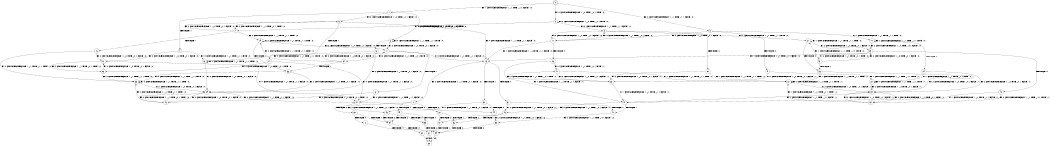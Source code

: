 digraph BCG {
size = "7, 10.5";
center = TRUE;
node [shape = circle];
0 [peripheries = 2];
0 -> 1 [label = "EX !1 !ATOMIC_EXCH_BRANCH (1, +1, TRUE, +1, 1, FALSE) !:0:"];
0 -> 2 [label = "EX !2 !ATOMIC_EXCH_BRANCH (1, +0, TRUE, +0, 1, TRUE) !:0:"];
0 -> 3 [label = "EX !0 !ATOMIC_EXCH_BRANCH (1, +1, TRUE, +1, 1, FALSE) !:0:"];
1 -> 4 [label = "TERMINATE !1"];
1 -> 5 [label = "EX !2 !ATOMIC_EXCH_BRANCH (1, +0, TRUE, +0, 1, FALSE) !:0:"];
1 -> 6 [label = "EX !0 !ATOMIC_EXCH_BRANCH (1, +1, TRUE, +1, 1, TRUE) !:0:"];
2 -> 7 [label = "EX !1 !ATOMIC_EXCH_BRANCH (1, +1, TRUE, +1, 1, FALSE) !:0:"];
2 -> 8 [label = "EX !0 !ATOMIC_EXCH_BRANCH (1, +1, TRUE, +1, 1, FALSE) !:0:"];
2 -> 2 [label = "EX !2 !ATOMIC_EXCH_BRANCH (1, +0, TRUE, +0, 1, TRUE) !:0:"];
3 -> 9 [label = "TERMINATE !0"];
3 -> 10 [label = "EX !1 !ATOMIC_EXCH_BRANCH (1, +1, TRUE, +1, 1, TRUE) !:0:"];
3 -> 11 [label = "EX !2 !ATOMIC_EXCH_BRANCH (1, +0, TRUE, +0, 1, FALSE) !:0:"];
4 -> 12 [label = "EX !2 !ATOMIC_EXCH_BRANCH (1, +0, TRUE, +0, 1, FALSE) !:0:"];
4 -> 13 [label = "EX !0 !ATOMIC_EXCH_BRANCH (1, +1, TRUE, +1, 1, TRUE) !:0:"];
5 -> 14 [label = "TERMINATE !1"];
5 -> 15 [label = "EX !0 !ATOMIC_EXCH_BRANCH (1, +1, TRUE, +1, 1, FALSE) !:0:"];
5 -> 7 [label = "EX !2 !ATOMIC_EXCH_BRANCH (1, +1, TRUE, +0, 1, TRUE) !:0:"];
6 -> 16 [label = "TERMINATE !1"];
6 -> 17 [label = "EX !2 !ATOMIC_EXCH_BRANCH (1, +0, TRUE, +0, 1, FALSE) !:0:"];
6 -> 6 [label = "EX !0 !ATOMIC_EXCH_BRANCH (1, +1, TRUE, +1, 1, TRUE) !:0:"];
7 -> 18 [label = "TERMINATE !1"];
7 -> 19 [label = "EX !0 !ATOMIC_EXCH_BRANCH (1, +1, TRUE, +1, 1, TRUE) !:0:"];
7 -> 5 [label = "EX !2 !ATOMIC_EXCH_BRANCH (1, +0, TRUE, +0, 1, FALSE) !:0:"];
8 -> 20 [label = "TERMINATE !0"];
8 -> 21 [label = "EX !1 !ATOMIC_EXCH_BRANCH (1, +1, TRUE, +1, 1, TRUE) !:0:"];
8 -> 11 [label = "EX !2 !ATOMIC_EXCH_BRANCH (1, +0, TRUE, +0, 1, FALSE) !:0:"];
9 -> 22 [label = "EX !1 !ATOMIC_EXCH_BRANCH (1, +1, TRUE, +1, 1, TRUE) !:1:"];
9 -> 23 [label = "EX !2 !ATOMIC_EXCH_BRANCH (1, +0, TRUE, +0, 1, FALSE) !:1:"];
10 -> 24 [label = "TERMINATE !0"];
10 -> 25 [label = "EX !2 !ATOMIC_EXCH_BRANCH (1, +0, TRUE, +0, 1, FALSE) !:0:"];
10 -> 10 [label = "EX !1 !ATOMIC_EXCH_BRANCH (1, +1, TRUE, +1, 1, TRUE) !:0:"];
11 -> 26 [label = "TERMINATE !0"];
11 -> 15 [label = "EX !1 !ATOMIC_EXCH_BRANCH (1, +1, TRUE, +1, 1, FALSE) !:0:"];
11 -> 8 [label = "EX !2 !ATOMIC_EXCH_BRANCH (1, +1, TRUE, +0, 1, TRUE) !:0:"];
12 -> 27 [label = "EX !0 !ATOMIC_EXCH_BRANCH (1, +1, TRUE, +1, 1, FALSE) !:0:"];
12 -> 28 [label = "EX !2 !ATOMIC_EXCH_BRANCH (1, +1, TRUE, +0, 1, TRUE) !:0:"];
13 -> 29 [label = "EX !2 !ATOMIC_EXCH_BRANCH (1, +0, TRUE, +0, 1, FALSE) !:0:"];
13 -> 13 [label = "EX !0 !ATOMIC_EXCH_BRANCH (1, +1, TRUE, +1, 1, TRUE) !:0:"];
14 -> 27 [label = "EX !0 !ATOMIC_EXCH_BRANCH (1, +1, TRUE, +1, 1, FALSE) !:0:"];
14 -> 28 [label = "EX !2 !ATOMIC_EXCH_BRANCH (1, +1, TRUE, +0, 1, TRUE) !:0:"];
15 -> 30 [label = "TERMINATE !1"];
15 -> 31 [label = "TERMINATE !0"];
15 -> 32 [label = "EX !2 !ATOMIC_EXCH_BRANCH (1, +1, TRUE, +0, 1, FALSE) !:0:"];
16 -> 29 [label = "EX !2 !ATOMIC_EXCH_BRANCH (1, +0, TRUE, +0, 1, FALSE) !:0:"];
16 -> 13 [label = "EX !0 !ATOMIC_EXCH_BRANCH (1, +1, TRUE, +1, 1, TRUE) !:0:"];
17 -> 33 [label = "TERMINATE !1"];
17 -> 34 [label = "EX !2 !ATOMIC_EXCH_BRANCH (1, +1, TRUE, +0, 1, TRUE) !:0:"];
17 -> 15 [label = "EX !0 !ATOMIC_EXCH_BRANCH (1, +1, TRUE, +1, 1, FALSE) !:0:"];
18 -> 35 [label = "EX !0 !ATOMIC_EXCH_BRANCH (1, +1, TRUE, +1, 1, TRUE) !:0:"];
18 -> 12 [label = "EX !2 !ATOMIC_EXCH_BRANCH (1, +0, TRUE, +0, 1, FALSE) !:0:"];
19 -> 36 [label = "TERMINATE !1"];
19 -> 17 [label = "EX !2 !ATOMIC_EXCH_BRANCH (1, +0, TRUE, +0, 1, FALSE) !:0:"];
19 -> 19 [label = "EX !0 !ATOMIC_EXCH_BRANCH (1, +1, TRUE, +1, 1, TRUE) !:0:"];
20 -> 37 [label = "EX !1 !ATOMIC_EXCH_BRANCH (1, +1, TRUE, +1, 1, TRUE) !:1:"];
20 -> 23 [label = "EX !2 !ATOMIC_EXCH_BRANCH (1, +0, TRUE, +0, 1, FALSE) !:1:"];
21 -> 38 [label = "TERMINATE !0"];
21 -> 25 [label = "EX !2 !ATOMIC_EXCH_BRANCH (1, +0, TRUE, +0, 1, FALSE) !:0:"];
21 -> 21 [label = "EX !1 !ATOMIC_EXCH_BRANCH (1, +1, TRUE, +1, 1, TRUE) !:0:"];
22 -> 39 [label = "EX !2 !ATOMIC_EXCH_BRANCH (1, +0, TRUE, +0, 1, FALSE) !:1:"];
22 -> 22 [label = "EX !1 !ATOMIC_EXCH_BRANCH (1, +1, TRUE, +1, 1, TRUE) !:1:"];
23 -> 40 [label = "EX !1 !ATOMIC_EXCH_BRANCH (1, +1, TRUE, +1, 1, FALSE) !:1:"];
23 -> 41 [label = "EX !2 !ATOMIC_EXCH_BRANCH (1, +1, TRUE, +0, 1, TRUE) !:1:"];
24 -> 39 [label = "EX !2 !ATOMIC_EXCH_BRANCH (1, +0, TRUE, +0, 1, FALSE) !:1:"];
24 -> 22 [label = "EX !1 !ATOMIC_EXCH_BRANCH (1, +1, TRUE, +1, 1, TRUE) !:1:"];
25 -> 42 [label = "TERMINATE !0"];
25 -> 43 [label = "EX !2 !ATOMIC_EXCH_BRANCH (1, +1, TRUE, +0, 1, TRUE) !:0:"];
25 -> 15 [label = "EX !1 !ATOMIC_EXCH_BRANCH (1, +1, TRUE, +1, 1, FALSE) !:0:"];
26 -> 40 [label = "EX !1 !ATOMIC_EXCH_BRANCH (1, +1, TRUE, +1, 1, FALSE) !:1:"];
26 -> 41 [label = "EX !2 !ATOMIC_EXCH_BRANCH (1, +1, TRUE, +0, 1, TRUE) !:1:"];
27 -> 44 [label = "TERMINATE !0"];
27 -> 45 [label = "EX !2 !ATOMIC_EXCH_BRANCH (1, +1, TRUE, +0, 1, FALSE) !:0:"];
28 -> 35 [label = "EX !0 !ATOMIC_EXCH_BRANCH (1, +1, TRUE, +1, 1, TRUE) !:0:"];
28 -> 12 [label = "EX !2 !ATOMIC_EXCH_BRANCH (1, +0, TRUE, +0, 1, FALSE) !:0:"];
29 -> 46 [label = "EX !2 !ATOMIC_EXCH_BRANCH (1, +1, TRUE, +0, 1, TRUE) !:0:"];
29 -> 27 [label = "EX !0 !ATOMIC_EXCH_BRANCH (1, +1, TRUE, +1, 1, FALSE) !:0:"];
30 -> 44 [label = "TERMINATE !0"];
30 -> 45 [label = "EX !2 !ATOMIC_EXCH_BRANCH (1, +1, TRUE, +0, 1, FALSE) !:0:"];
31 -> 47 [label = "TERMINATE !1"];
31 -> 48 [label = "EX !2 !ATOMIC_EXCH_BRANCH (1, +1, TRUE, +0, 1, FALSE) !:1:"];
32 -> 49 [label = "TERMINATE !1"];
32 -> 50 [label = "TERMINATE !2"];
32 -> 51 [label = "TERMINATE !0"];
33 -> 46 [label = "EX !2 !ATOMIC_EXCH_BRANCH (1, +1, TRUE, +0, 1, TRUE) !:0:"];
33 -> 27 [label = "EX !0 !ATOMIC_EXCH_BRANCH (1, +1, TRUE, +1, 1, FALSE) !:0:"];
34 -> 36 [label = "TERMINATE !1"];
34 -> 17 [label = "EX !2 !ATOMIC_EXCH_BRANCH (1, +0, TRUE, +0, 1, FALSE) !:0:"];
34 -> 19 [label = "EX !0 !ATOMIC_EXCH_BRANCH (1, +1, TRUE, +1, 1, TRUE) !:0:"];
35 -> 29 [label = "EX !2 !ATOMIC_EXCH_BRANCH (1, +0, TRUE, +0, 1, FALSE) !:0:"];
35 -> 35 [label = "EX !0 !ATOMIC_EXCH_BRANCH (1, +1, TRUE, +1, 1, TRUE) !:0:"];
36 -> 29 [label = "EX !2 !ATOMIC_EXCH_BRANCH (1, +0, TRUE, +0, 1, FALSE) !:0:"];
36 -> 35 [label = "EX !0 !ATOMIC_EXCH_BRANCH (1, +1, TRUE, +1, 1, TRUE) !:0:"];
37 -> 39 [label = "EX !2 !ATOMIC_EXCH_BRANCH (1, +0, TRUE, +0, 1, FALSE) !:1:"];
37 -> 37 [label = "EX !1 !ATOMIC_EXCH_BRANCH (1, +1, TRUE, +1, 1, TRUE) !:1:"];
38 -> 39 [label = "EX !2 !ATOMIC_EXCH_BRANCH (1, +0, TRUE, +0, 1, FALSE) !:1:"];
38 -> 37 [label = "EX !1 !ATOMIC_EXCH_BRANCH (1, +1, TRUE, +1, 1, TRUE) !:1:"];
39 -> 52 [label = "EX !2 !ATOMIC_EXCH_BRANCH (1, +1, TRUE, +0, 1, TRUE) !:1:"];
39 -> 40 [label = "EX !1 !ATOMIC_EXCH_BRANCH (1, +1, TRUE, +1, 1, FALSE) !:1:"];
40 -> 47 [label = "TERMINATE !1"];
40 -> 48 [label = "EX !2 !ATOMIC_EXCH_BRANCH (1, +1, TRUE, +0, 1, FALSE) !:1:"];
41 -> 37 [label = "EX !1 !ATOMIC_EXCH_BRANCH (1, +1, TRUE, +1, 1, TRUE) !:1:"];
41 -> 23 [label = "EX !2 !ATOMIC_EXCH_BRANCH (1, +0, TRUE, +0, 1, FALSE) !:1:"];
42 -> 52 [label = "EX !2 !ATOMIC_EXCH_BRANCH (1, +1, TRUE, +0, 1, TRUE) !:1:"];
42 -> 40 [label = "EX !1 !ATOMIC_EXCH_BRANCH (1, +1, TRUE, +1, 1, FALSE) !:1:"];
43 -> 38 [label = "TERMINATE !0"];
43 -> 25 [label = "EX !2 !ATOMIC_EXCH_BRANCH (1, +0, TRUE, +0, 1, FALSE) !:0:"];
43 -> 21 [label = "EX !1 !ATOMIC_EXCH_BRANCH (1, +1, TRUE, +1, 1, TRUE) !:0:"];
44 -> 53 [label = "EX !2 !ATOMIC_EXCH_BRANCH (1, +1, TRUE, +0, 1, FALSE) !:2:"];
45 -> 54 [label = "TERMINATE !2"];
45 -> 55 [label = "TERMINATE !0"];
46 -> 29 [label = "EX !2 !ATOMIC_EXCH_BRANCH (1, +0, TRUE, +0, 1, FALSE) !:0:"];
46 -> 35 [label = "EX !0 !ATOMIC_EXCH_BRANCH (1, +1, TRUE, +1, 1, TRUE) !:0:"];
47 -> 53 [label = "EX !2 !ATOMIC_EXCH_BRANCH (1, +1, TRUE, +0, 1, FALSE) !:2:"];
48 -> 56 [label = "TERMINATE !1"];
48 -> 57 [label = "TERMINATE !2"];
49 -> 54 [label = "TERMINATE !2"];
49 -> 55 [label = "TERMINATE !0"];
50 -> 54 [label = "TERMINATE !1"];
50 -> 58 [label = "TERMINATE !0"];
51 -> 56 [label = "TERMINATE !1"];
51 -> 57 [label = "TERMINATE !2"];
52 -> 39 [label = "EX !2 !ATOMIC_EXCH_BRANCH (1, +0, TRUE, +0, 1, FALSE) !:1:"];
52 -> 37 [label = "EX !1 !ATOMIC_EXCH_BRANCH (1, +1, TRUE, +1, 1, TRUE) !:1:"];
53 -> 59 [label = "TERMINATE !2"];
54 -> 60 [label = "TERMINATE !0"];
55 -> 59 [label = "TERMINATE !2"];
56 -> 59 [label = "TERMINATE !2"];
57 -> 61 [label = "TERMINATE !1"];
58 -> 61 [label = "TERMINATE !1"];
59 -> 62 [label = "exit"];
60 -> 62 [label = "exit"];
61 -> 62 [label = "exit"];
}
